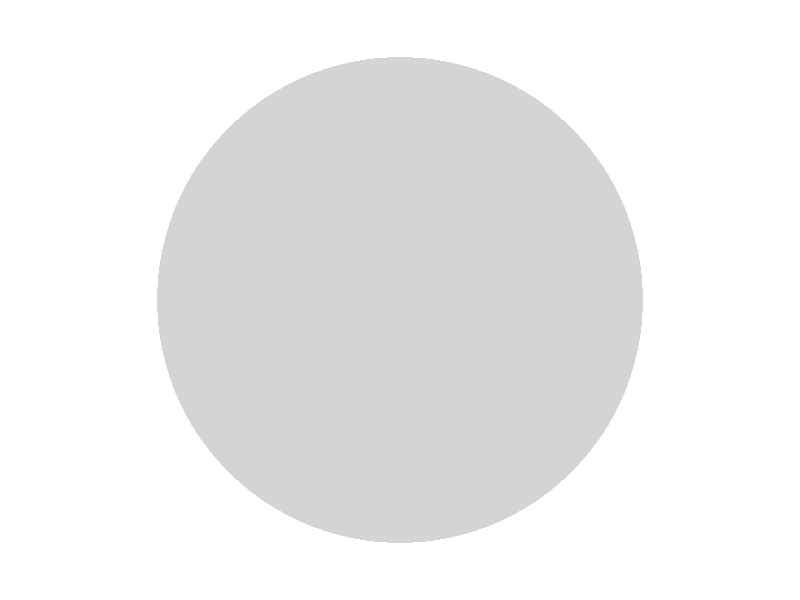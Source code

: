// "povtl v1.0.0"
// "(2020-06-11 12:20:20.080620)"
// "LightGrey"


#version 3.7;
global_settings {assumed_gamma 1.00}

#include "colors.inc"
#include "textures.inc"
#include "stones.inc"
#include "woods.inc"
#include "metals.inc"

camera {
  location<0.0, 0.0, -4.1>
  look_at <0.0 ,0.0 , 0.0>
  angle 45.0
  right x * image_width / image_height 
}

light_source {
  <1.5, 1.5, -3.0>
  color rgb <1.0, 1.0, 1.0>*2.0
}

#declare myobj =
  difference {
    sphere {<0.0, 0.0, 0.0>, 1.0}
    sphere {<0.5, 0.5, -0.5>, 0.5}
  }

object { myobj 
  rotate <-45.0, 0.0, 0.0> 
  pigment { color LightGrey }
}

background{White}

// EOF
